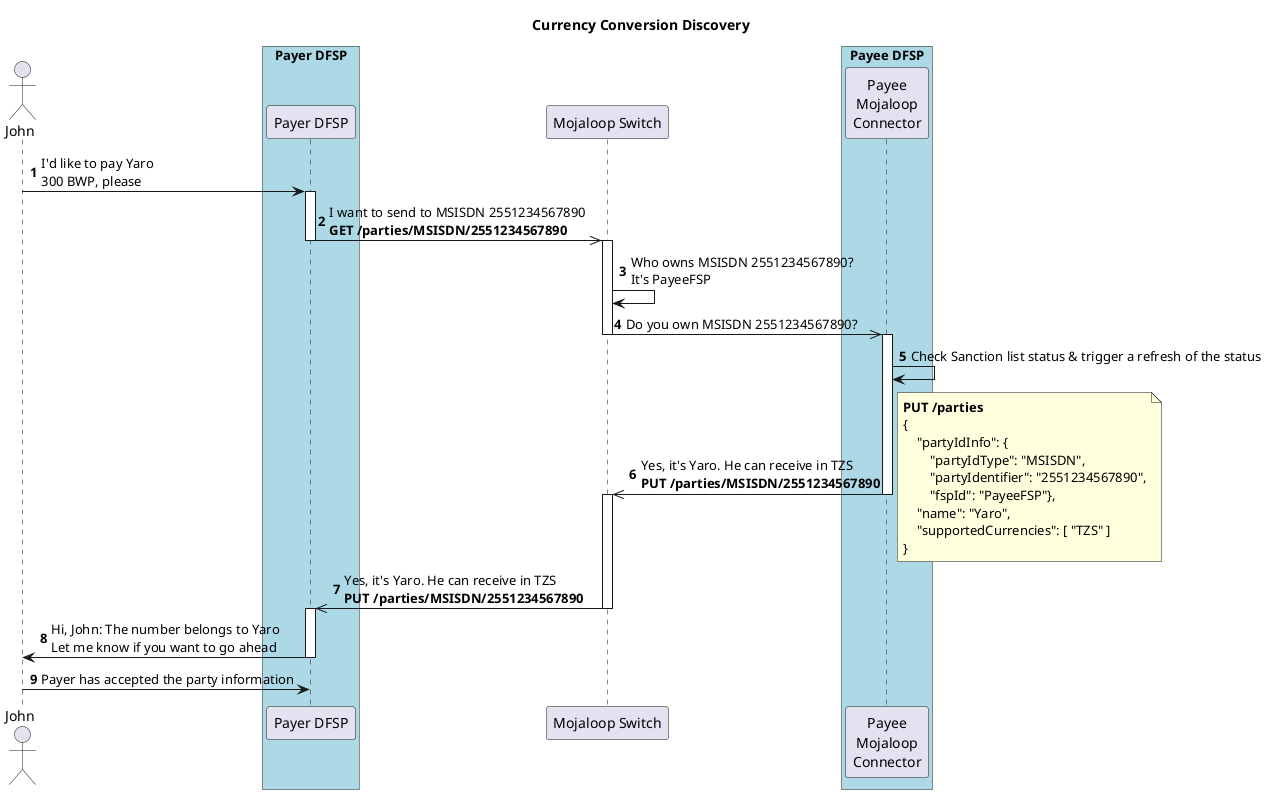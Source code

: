 @startuml Payer_SEND_Discovery
!$simplified = true
!$hideSwitchDetail = false
!$advancedCoreConnectorFlow = true
!$senderName = "John"
!$senderLastName = ""
!$senderDOB = "1966-06-16"
!$receiverName = "Yaro"
!$receiverFirstName = "Yaro"
!$receiverMiddleName = ""
!$receiverLastName = ""
!$receiverDOB = "1966-06-16"
!$payerCurrency = "BWP"
!$payeeCurrency = "TZS"
!$payerFSPID = "PayerFSP"
!$payeeFSPID = "PayeeFSP"
!$fxpID = "FDH_FX"
!$payerMSISDN = "26787654321"
!$payeeMSISDN = "2551234567890"
!$payeeReceiveAmount = "44000"
!$payerSendAmount = "300"
!$payeeFee = "4000"
!$targetAmount = "48000"
!$fxpChargesSource = "33"
!$fxpChargesTarget = "6000"
!$fxpSourceAmount = "300"
!$fxpTargetAmount = "48000"
!$totalChargesSourceCurrency = "55"
!$totalChargesTargetCurrency = "10000"
!$conversionRequestId = "828cc75f1654415e8fcddf76cc"
!$conversionId = "581f68efb54f416f9161ac34e8"
!$homeTransactionId = "string"
!$quoteId = "382987a875ce4037b500c475e0"
!$transactionId = "d9ce59d4359843968630581bb0"
!$quotePayerExpiration = "2021-08-25T14:17:09.663+01:00"
!$quotePayeeExpiration = "2021-08-25T14:17:09.663+01:00"
!$commitRequestId = "77c9d78dc26a44748b3c99b96a"
!$determiningTransferId = "d9ce59d4359843968630581bb0"
!$transferId = "d9ce59d4359843968630581bb0"
!$fxCondition = "GRzLaTP7DJ9t4P-a_B..."
!$condition = "HOr22-H3AfTDHrSkP..."


title Currency Conversion Discovery
actor "$senderName" as A1
box "Payer DFSP" #LightBlue  
  participant "Payer DFSP" as D1
end box

participant "Mojaloop Switch" as S1

'box "Discovery Service" #LightYellow
'  participant "ALS Oracle" as ALS
'end box

'box "FX provider"  
'  participant "FXP\nConnector" as FXP
'end box

box "Payee DFSP" #LightBlue   
  participant "Payee\nMojaloop\nConnector" as D2
end box

'actor "$receiverName" as A2
autonumber

A1->D1:I'd like to pay $receiverName\n$payerSendAmount $payerCurrency, please

activate D1
D1->>S1:I want to send to MSISDN $payeeMSISDN\n**GET /parties/MSISDN/$payeeMSISDN**
deactivate D1
activate S1
!if ($simplified != true)
S1-->>D1:202 I'll get back to you
!endif
S1->S1:Who owns MSISDN $payeeMSISDN?\nIt's $payeeFSPID
S1->>D2:Do you own MSISDN $payeeMSISDN?
deactivate S1
activate D2
!if ($simplified != true)
D2-->>S1:202 I'll get back to you
!endif
D2->D2: Check Sanction list status & trigger a refresh of the status
D2->>S1:Yes, it's $receiverName. He can receive in $payeeCurrency\n**PUT /parties/MSISDN/$payeeMSISDN**
note right 
    **PUT /parties**
    {
        "partyIdInfo": {
            "partyIdType": "MSISDN",
            "partyIdentifier": "$payeeMSISDN",
            "fspId": "$payeeFSPID"},
        "name": "$receiverName",
        "supportedCurrencies": [ "$payeeCurrency" ]
    }
end note

deactivate D2
activate S1
!if ($simplified != true)
S1-->>D2:200 Gotcha
!endif
S1->>D1:Yes, it's $receiverName. He can receive in $payeeCurrency\n**PUT /parties/MSISDN/$payeeMSISDN**
deactivate S1
activate D1
!if ($simplified != true)
D1-->>S1:200 Gotcha
!endif

D1->A1: Hi, $senderName: The number belongs to $receiverName \nLet me know if you want to go ahead
deactivate D1
A1->D1: Payer has accepted the party information

@enduml
